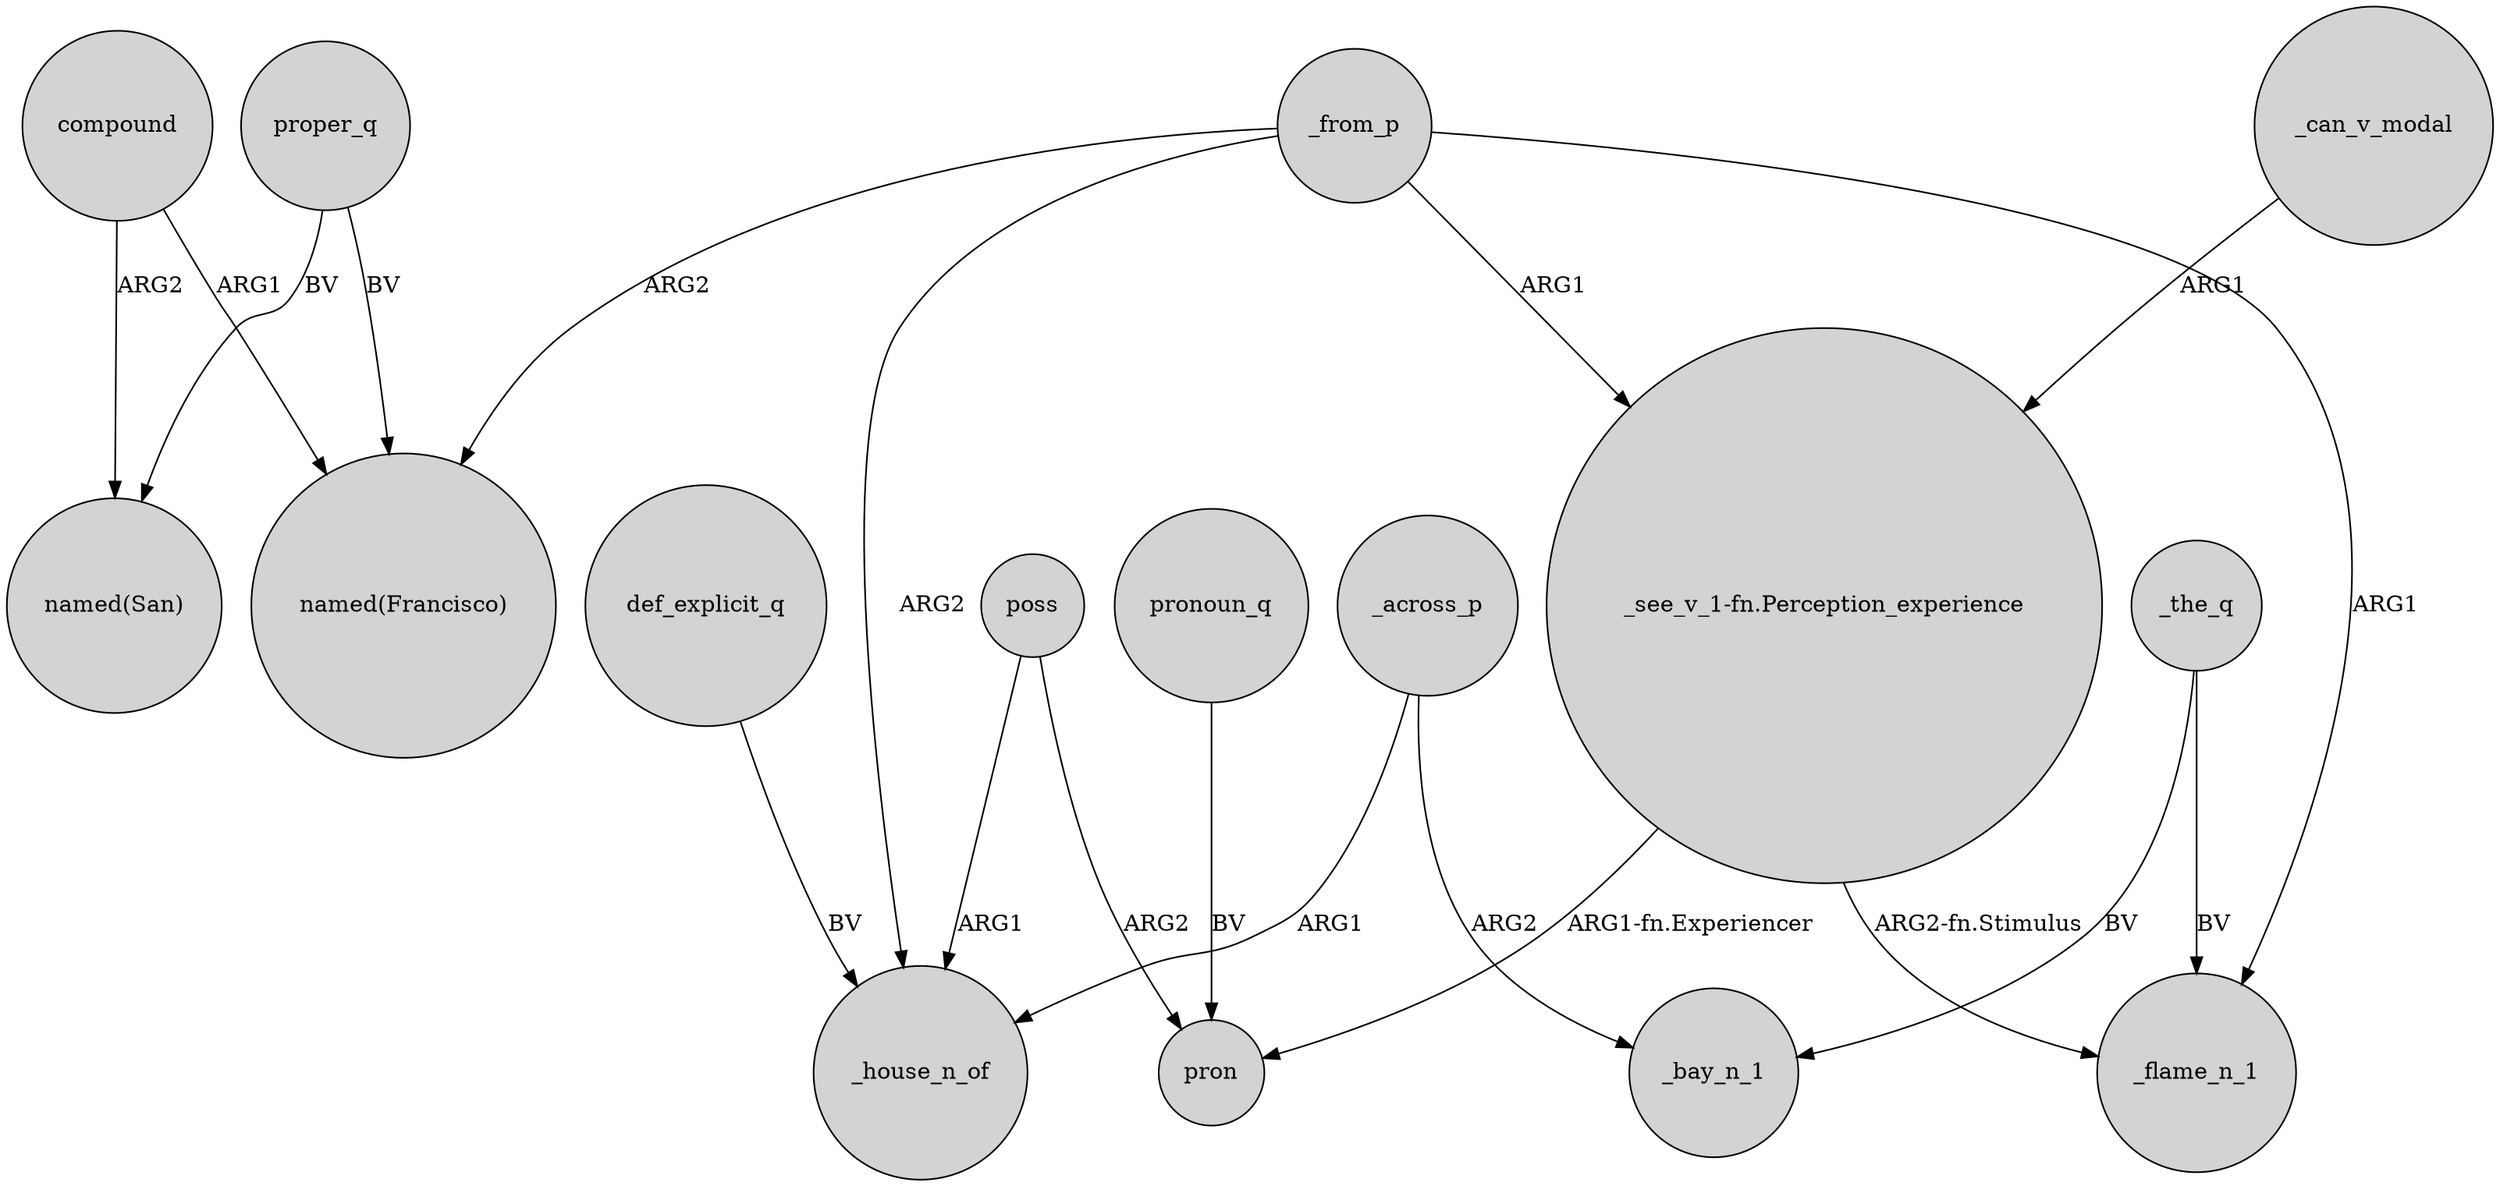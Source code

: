 digraph {
	node [shape=circle style=filled]
	"_see_v_1-fn.Perception_experience" -> pron [label="ARG1-fn.Experiencer"]
	_from_p -> _house_n_of [label=ARG2]
	poss -> pron [label=ARG2]
	proper_q -> "named(Francisco)" [label=BV]
	compound -> "named(San)" [label=ARG2]
	_from_p -> "_see_v_1-fn.Perception_experience" [label=ARG1]
	poss -> _house_n_of [label=ARG1]
	_across_p -> _house_n_of [label=ARG1]
	pronoun_q -> pron [label=BV]
	_from_p -> _flame_n_1 [label=ARG1]
	_from_p -> "named(Francisco)" [label=ARG2]
	compound -> "named(Francisco)" [label=ARG1]
	_across_p -> _bay_n_1 [label=ARG2]
	"_see_v_1-fn.Perception_experience" -> _flame_n_1 [label="ARG2-fn.Stimulus"]
	_the_q -> _flame_n_1 [label=BV]
	_can_v_modal -> "_see_v_1-fn.Perception_experience" [label=ARG1]
	proper_q -> "named(San)" [label=BV]
	_the_q -> _bay_n_1 [label=BV]
	def_explicit_q -> _house_n_of [label=BV]
}
